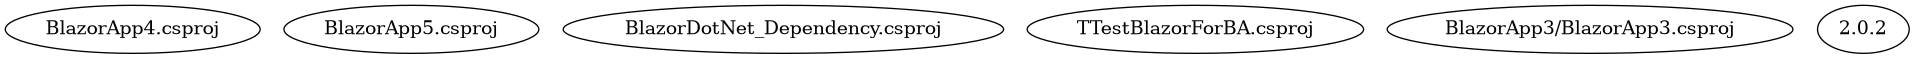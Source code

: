 ' @startuml
' digraph foo {
' "@actions/core 1.10.0"
' "tunnel ^0.0.6" -> "@actions/http-client ^2.0.1"
' "@actions/exec 1.1.1"
' "@actions/github 5.1.1"
' "@octokit/openapi-types ^12.11.0" -> "@octokit/types ^6.0.3"
' "@octokit/types ^6.0.3" -> "@octokit/auth-token ^2.4.4"
' "@octokit/auth-token ^2.4.4" -> "@octokit/core ^3.6.0"
' "@octokit/types ^6.0.3" -> "@octokit/endpoint ^6.0.1"
' "is-plain-object ^5.0.0" -> "@octokit/endpoint ^6.0.1"
' "universal-user-agent ^6.0.0" -> "@octokit/endpoint ^6.0.1"
' "@octokit/endpoint ^6.0.1" -> "@octokit/request ^5.6.0"
' "@octokit/types ^6.0.3" -> "@octokit/request-error ^2.1.0"
' "deprecation ^2.0.0" -> "@octokit/request-error ^2.1.0"
' "wrappy 1" -> "once ^1.4.0"
' "once ^1.4.0" -> "@octokit/request-error ^2.1.0"
' "@octokit/request-error ^2.1.0" -> "@octokit/request ^5.6.0"
' "@octokit/types ^6.16.1" -> "@octokit/request ^5.6.0"
' "is-plain-object ^5.0.0" -> "@octokit/request ^5.6.0"
' "tr46 ~0.0.3" -> "whatwg-url ^5.0.0"
' "webidl-conversions ^3.0.0" -> "whatwg-url ^5.0.0"
' "whatwg-url ^5.0.0" -> "node-fetch ^2.6.7"
' "node-fetch ^2.6.7" -> "@octokit/request ^5.6.0"
' "universal-user-agent ^6.0.0" -> "@octokit/request ^5.6.0"
' "@octokit/request ^5.6.0" -> "@octokit/graphql ^4.5.8"
' "@octokit/types ^6.0.3" -> "@octokit/graphql ^4.5.8"
' "universal-user-agent ^6.0.0" -> "@octokit/graphql ^4.5.8"
' "@octokit/graphql ^4.5.8" -> "@octokit/core ^3.6.0"
' "@octokit/request ^5.6.3" -> "@octokit/core ^3.6.0"
' "@octokit/request-error ^2.0.5" -> "@octokit/core ^3.6.0"
' "@octokit/types ^6.0.3" -> "@octokit/core ^3.6.0"
' "before-after-hook ^2.2.0" -> "@octokit/core ^3.6.0"
' "universal-user-agent ^6.0.0" -> "@octokit/core ^3.6.0"
' "@octokit/types ^6.40.0" -> "@octokit/plugin-paginate-rest ^2.17.0"
' "@octokit/types ^6.39.0" -> "@octokit/plugin-rest-endpoint-methods ^5.13.0"
' "deprecation ^2.3.1" -> "@octokit/plugin-rest-endpoint-methods ^5.13.0"
' "@types/node 18.11.10"
' "typescript 4.9.3"
' }
' @enduml

' @startuml
' digraph foo {
' "@actions/core 1.10.0"
' "@actions/http-client ^2.0.1" -> "tunnel ^0.0.6"
' "@actions/exec 1.1.1"
' "@actions/github 5.1.1"
' "@octokit/types ^6.0.3" -> "@octokit/openapi-types ^12.11.0"
' "@octokit/auth-token ^2.4.4" -> "@octokit/types ^6.0.3"
' "@octokit/core ^3.6.0" -> "@octokit/auth-token ^2.4.4"
' "@octokit/endpoint ^6.0.1" -> "@octokit/types ^6.0.3"
' "@octokit/endpoint ^6.0.1" -> "is-plain-object ^5.0.0"
' "@octokit/endpoint ^6.0.1" -> "universal-user-agent ^6.0.0"
' "@octokit/request ^5.6.0" -> "@octokit/endpoint ^6.0.1"
' "@octokit/request-error ^2.1.0" -> "@octokit/types ^6.0.3"
' "@octokit/request-error ^2.1.0" -> "deprecation ^2.0.0"
' "once ^1.4.0" -> "wrappy 1"
' "@octokit/request-error ^2.1.0" -> "once ^1.4.0"
' "@octokit/request ^5.6.0" -> "@octokit/request-error ^2.1.0"
' "@octokit/request ^5.6.0" -> "@octokit/types ^6.16.1"
' "@octokit/request ^5.6.0" -> "is-plain-object ^5.0.0"
' "whatwg-url ^5.0.0" -> "tr46 ~0.0.3"
' "whatwg-url ^5.0.0" -> "webidl-conversions ^3.0.0"
' "node-fetch ^2.6.7" -> "whatwg-url ^5.0.0"
' "@octokit/request ^5.6.0" -> "node-fetch ^2.6.7"
' "@octokit/request ^5.6.0" -> "universal-user-agent ^6.0.0"
' "@octokit/graphql ^4.5.8" -> "@octokit/request ^5.6.0"
' "@octokit/graphql ^4.5.8" -> "@octokit/types ^6.0.3"
' "@octokit/graphql ^4.5.8" -> "universal-user-agent ^6.0.0"
' "@octokit/core ^3.6.0" -> "@octokit/graphql ^4.5.8"
' "@octokit/core ^3.6.0" -> "@octokit/request ^5.6.3"
' "@octokit/core ^3.6.0" -> "@octokit/request-error ^2.0.5"
' "@octokit/core ^3.6.0" -> "@octokit/types ^6.0.3"
' "@octokit/core ^3.6.0" -> "before-after-hook ^2.2.0"
' "@octokit/core ^3.6.0" -> "universal-user-agent ^6.0.0"
' "@octokit/plugin-paginate-rest ^2.17.0" -> "@octokit/types ^6.40.0"
' "@octokit/plugin-rest-endpoint-methods ^5.13.0" -> "@octokit/types ^6.39.0"
' "@octokit/plugin-rest-endpoint-methods ^5.13.0" -> "deprecation ^2.3.1"
' "@types/node 18.11.10"
' "typescript 4.9.3"
' }
' @enduml

@startuml
digraph f{
"BlazorApp4.csproj"
"BlazorApp5.csproj"
"BlazorDotNet_Dependency.csproj"
"TTestBlazorForBA.csproj"
"BlazorApp3/BlazorApp3.csproj"
"2.0.2"
}
@enduml